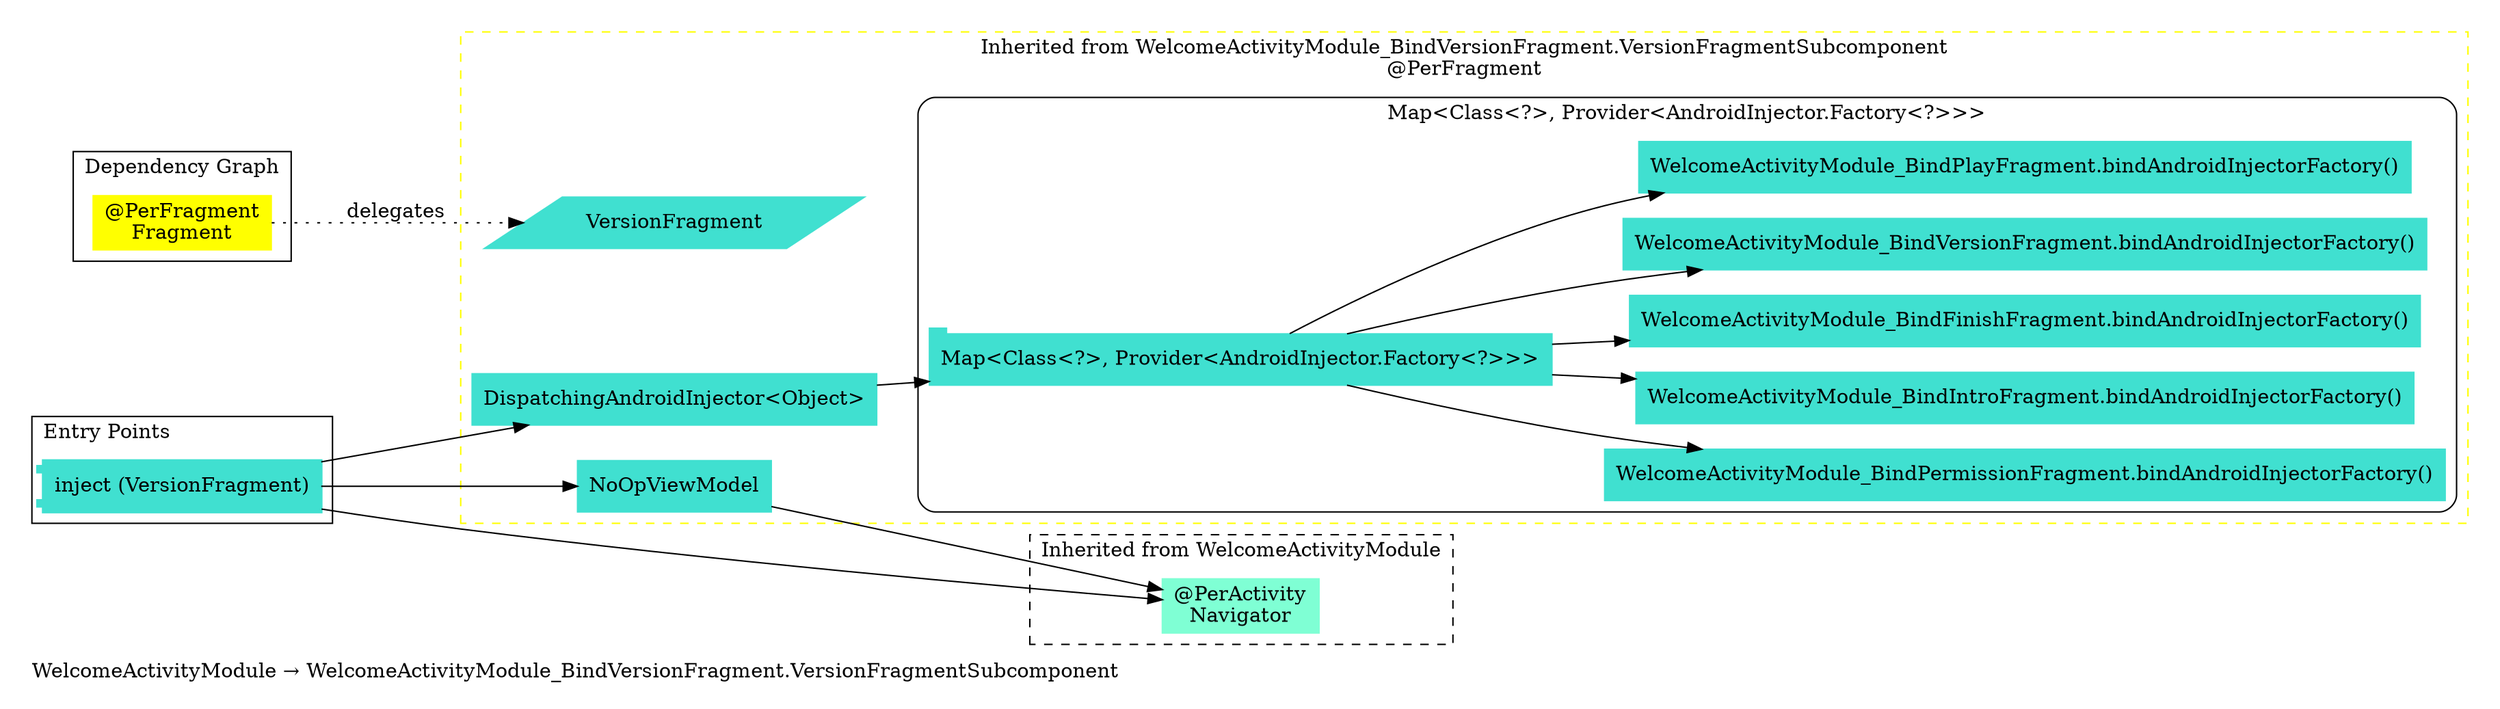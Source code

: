 digraph "org.owntracks.android.ui.welcome.WelcomeActivityModule → org.owntracks.android.ui.welcome.WelcomeActivityModule_BindVersionFragment.VersionFragmentSubcomponent" {
  graph [rankdir="LR", labeljust="l", label="WelcomeActivityModule → WelcomeActivityModule_BindVersionFragment.VersionFragmentSubcomponent", pad="0.2", compound="true"]
  node [shape="rectangle", style="filled", color="turquoise"]
  subgraph "cluster_Entry Points" {
    graph [labeljust="l", label="Entry Points"]
    node [shape="component", penwidth="2"]
    "d6d7cbd2-1096-4f84-b153-2f89fa8f2a18" [label="inject (VersionFragment)", color="turquoise", shape="component"]
  }
  subgraph "cluster_Dependency Graph" {
    graph [labeljust="l", label="Dependency Graph"]
    "0f9823ca-d3e0-49f3-b54f-fb8799a61774" [label="DispatchingAndroidInjector<Object>", color="turquoise"]
    "d339b9a1-e9d8-48d9-ac8d-2a870f04497f" [label="NoOpViewModel", color="turquoise"]
    "1fe482c5-2e2c-400c-b4ed-1ff81cc493f2" [label="@PerFragment\nFragment", color="yellow1"]
    "2402e20e-c090-4f5e-b2cf-8602f41e084d" [label="VersionFragment", color="turquoise", shape="parallelogram"]
    subgraph "cluster_Map<Class<?>, Provider<AndroidInjector.Factory<?>>>" {
      graph [label="Map<Class<?>, Provider<AndroidInjector.Factory<?>>>", labeljust="c", style="rounded", color="black"]
      "87c86948-1b49-49aa-80f6-84ff5adf7833" [label="Map<Class<?>, Provider<AndroidInjector.Factory<?>>>", color="turquoise", shape="tab"]
      "9349015a-bf86-4654-99e3-cef9d78542fa" [label="WelcomeActivityModule_BindPermissionFragment.bindAndroidInjectorFactory()", color="turquoise"]
      "c1f328b2-6d49-49e5-8589-f29389787530" [label="WelcomeActivityModule_BindIntroFragment.bindAndroidInjectorFactory()", color="turquoise"]
      "5f16c1a4-186e-4a2f-8268-dd1e76c695b3" [label="WelcomeActivityModule_BindFinishFragment.bindAndroidInjectorFactory()", color="turquoise"]
      "89b9096c-7513-4d43-995d-d31ddfa18db0" [label="WelcomeActivityModule_BindVersionFragment.bindAndroidInjectorFactory()", color="turquoise"]
      "1047ccc5-f8c1-4cb6-a180-20c91ff904b8" [label="WelcomeActivityModule_BindPlayFragment.bindAndroidInjectorFactory()", color="turquoise"]
    }
  }
  subgraph "cluster_Subcomponents" {
    graph [labeljust="l", shape="folder", label="Subcomponents"]
  }
  subgraph "cluster_WelcomeActivityModule" {
    graph [labeljust="c", label="Inherited from WelcomeActivityModule", style="dashed", href="full_org.owntracks.android.ui.welcome.WelcomeActivityModule.svg"]
    "0e80e522-51cd-4102-91d7-349608f95b41" [label="@PerActivity\nNavigator", color="aquamarine"]
    "0e80e522-51cd-4102-91d7-349608f95b41" [label="@PerActivity\nNavigator", color="aquamarine"]
    "9349015a-bf86-4654-99e3-cef9d78542fa" [label="WelcomeActivityModule_BindPermissionFragment.bindAndroidInjectorFactory()", color="turquoise"]
    "c1f328b2-6d49-49e5-8589-f29389787530" [label="WelcomeActivityModule_BindIntroFragment.bindAndroidInjectorFactory()", color="turquoise"]
    "5f16c1a4-186e-4a2f-8268-dd1e76c695b3" [label="WelcomeActivityModule_BindFinishFragment.bindAndroidInjectorFactory()", color="turquoise"]
    "89b9096c-7513-4d43-995d-d31ddfa18db0" [label="WelcomeActivityModule_BindVersionFragment.bindAndroidInjectorFactory()", color="turquoise"]
    "1047ccc5-f8c1-4cb6-a180-20c91ff904b8" [label="WelcomeActivityModule_BindPlayFragment.bindAndroidInjectorFactory()", color="turquoise"]
  }
  subgraph "cluster_WelcomeActivityModule → WelcomeActivityModule_BindVersionFragment.VersionFragmentSubcomponent" {
    graph [labeljust="c", label="Inherited from WelcomeActivityModule_BindVersionFragment.VersionFragmentSubcomponent\n@PerFragment", style="dashed", href="full_org.owntracks.android.ui.welcome.WelcomeActivityModule_BindVersionFragment.VersionFragmentSubcomponent.svg", color="yellow1"]
    "0f9823ca-d3e0-49f3-b54f-fb8799a61774" [label="DispatchingAndroidInjector<Object>", color="turquoise"]
    "d339b9a1-e9d8-48d9-ac8d-2a870f04497f" [label="NoOpViewModel", color="turquoise"]
    "2402e20e-c090-4f5e-b2cf-8602f41e084d" [label="VersionFragment", color="turquoise", shape="parallelogram"]
    subgraph "cluster_Map<Class<?>, Provider<AndroidInjector.Factory<?>>>" {
      graph [label="Map<Class<?>, Provider<AndroidInjector.Factory<?>>>", labeljust="c", style="rounded", color="black"]
      "87c86948-1b49-49aa-80f6-84ff5adf7833" [label="Map<Class<?>, Provider<AndroidInjector.Factory<?>>>", color="turquoise", shape="tab"]
      "9349015a-bf86-4654-99e3-cef9d78542fa" [label="WelcomeActivityModule_BindPermissionFragment.bindAndroidInjectorFactory()", color="turquoise"]
      "c1f328b2-6d49-49e5-8589-f29389787530" [label="WelcomeActivityModule_BindIntroFragment.bindAndroidInjectorFactory()", color="turquoise"]
      "5f16c1a4-186e-4a2f-8268-dd1e76c695b3" [label="WelcomeActivityModule_BindFinishFragment.bindAndroidInjectorFactory()", color="turquoise"]
      "89b9096c-7513-4d43-995d-d31ddfa18db0" [label="WelcomeActivityModule_BindVersionFragment.bindAndroidInjectorFactory()", color="turquoise"]
      "1047ccc5-f8c1-4cb6-a180-20c91ff904b8" [label="WelcomeActivityModule_BindPlayFragment.bindAndroidInjectorFactory()", color="turquoise"]
    }
  }
  "d6d7cbd2-1096-4f84-b153-2f89fa8f2a18" -> "0f9823ca-d3e0-49f3-b54f-fb8799a61774"
  "d6d7cbd2-1096-4f84-b153-2f89fa8f2a18" -> "0e80e522-51cd-4102-91d7-349608f95b41"
  "d6d7cbd2-1096-4f84-b153-2f89fa8f2a18" -> "d339b9a1-e9d8-48d9-ac8d-2a870f04497f"
  "0f9823ca-d3e0-49f3-b54f-fb8799a61774" -> "87c86948-1b49-49aa-80f6-84ff5adf7833"
  "d339b9a1-e9d8-48d9-ac8d-2a870f04497f" -> "0e80e522-51cd-4102-91d7-349608f95b41"
  "87c86948-1b49-49aa-80f6-84ff5adf7833" -> "9349015a-bf86-4654-99e3-cef9d78542fa"
  "87c86948-1b49-49aa-80f6-84ff5adf7833" -> "1047ccc5-f8c1-4cb6-a180-20c91ff904b8"
  "87c86948-1b49-49aa-80f6-84ff5adf7833" -> "5f16c1a4-186e-4a2f-8268-dd1e76c695b3"
  "87c86948-1b49-49aa-80f6-84ff5adf7833" -> "89b9096c-7513-4d43-995d-d31ddfa18db0"
  "87c86948-1b49-49aa-80f6-84ff5adf7833" -> "c1f328b2-6d49-49e5-8589-f29389787530"
  "1fe482c5-2e2c-400c-b4ed-1ff81cc493f2" -> "2402e20e-c090-4f5e-b2cf-8602f41e084d" [style="dotted", label="delegates"]
}
